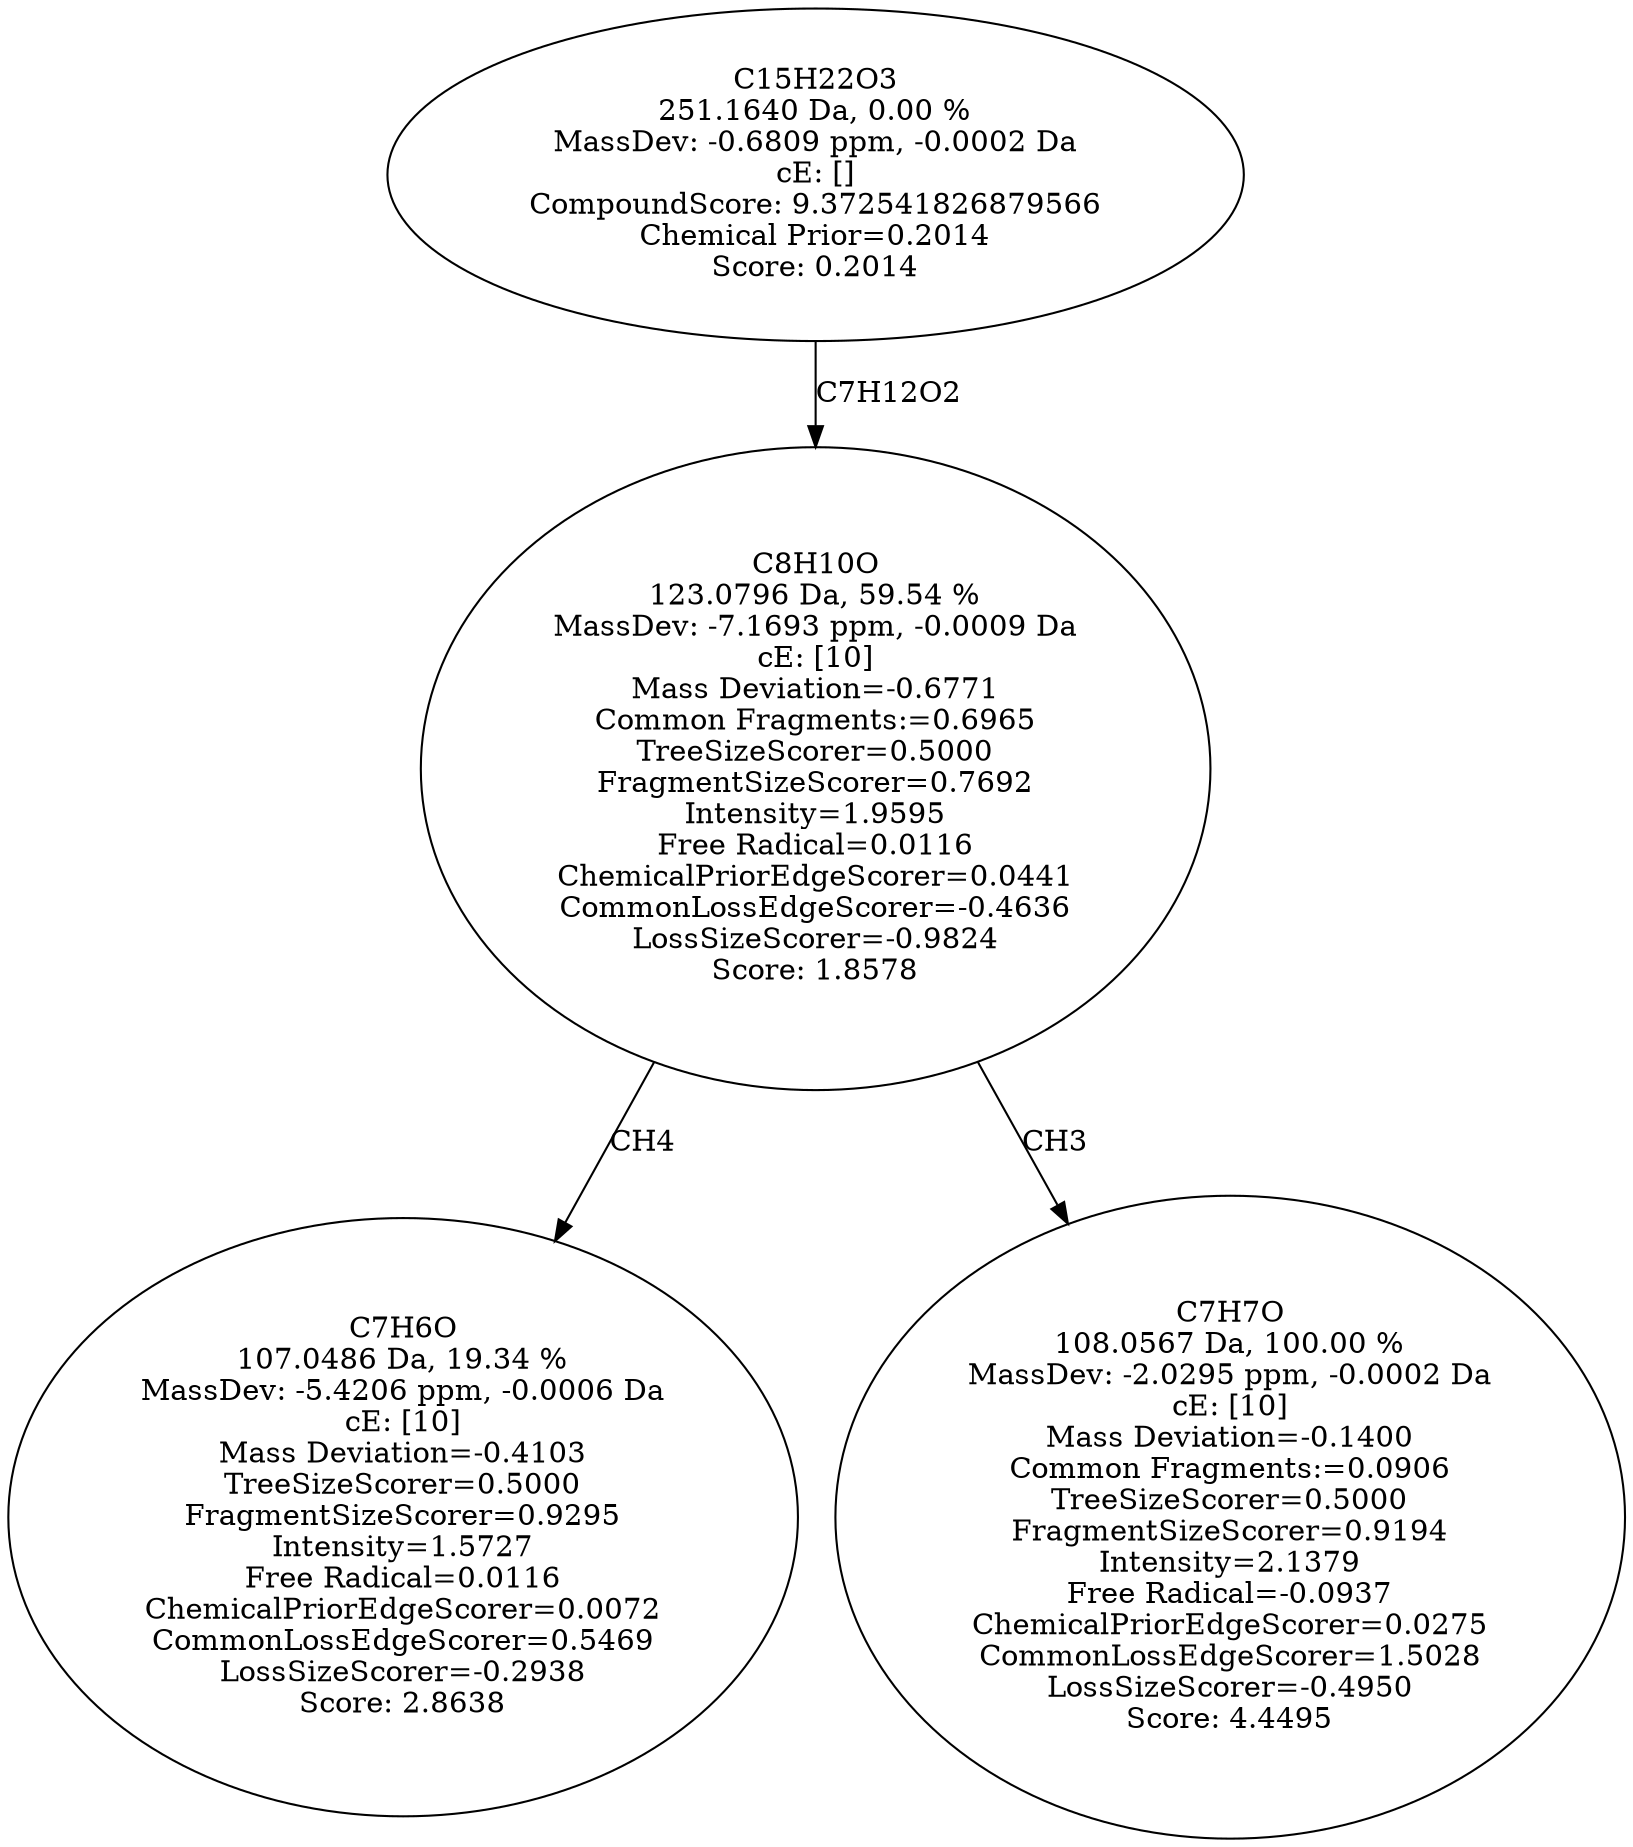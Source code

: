 strict digraph {
v1 [label="C7H6O\n107.0486 Da, 19.34 %\nMassDev: -5.4206 ppm, -0.0006 Da\ncE: [10]\nMass Deviation=-0.4103\nTreeSizeScorer=0.5000\nFragmentSizeScorer=0.9295\nIntensity=1.5727\nFree Radical=0.0116\nChemicalPriorEdgeScorer=0.0072\nCommonLossEdgeScorer=0.5469\nLossSizeScorer=-0.2938\nScore: 2.8638"];
v2 [label="C7H7O\n108.0567 Da, 100.00 %\nMassDev: -2.0295 ppm, -0.0002 Da\ncE: [10]\nMass Deviation=-0.1400\nCommon Fragments:=0.0906\nTreeSizeScorer=0.5000\nFragmentSizeScorer=0.9194\nIntensity=2.1379\nFree Radical=-0.0937\nChemicalPriorEdgeScorer=0.0275\nCommonLossEdgeScorer=1.5028\nLossSizeScorer=-0.4950\nScore: 4.4495"];
v3 [label="C8H10O\n123.0796 Da, 59.54 %\nMassDev: -7.1693 ppm, -0.0009 Da\ncE: [10]\nMass Deviation=-0.6771\nCommon Fragments:=0.6965\nTreeSizeScorer=0.5000\nFragmentSizeScorer=0.7692\nIntensity=1.9595\nFree Radical=0.0116\nChemicalPriorEdgeScorer=0.0441\nCommonLossEdgeScorer=-0.4636\nLossSizeScorer=-0.9824\nScore: 1.8578"];
v4 [label="C15H22O3\n251.1640 Da, 0.00 %\nMassDev: -0.6809 ppm, -0.0002 Da\ncE: []\nCompoundScore: 9.372541826879566\nChemical Prior=0.2014\nScore: 0.2014"];
v3 -> v1 [label="CH4"];
v3 -> v2 [label="CH3"];
v4 -> v3 [label="C7H12O2"];
}